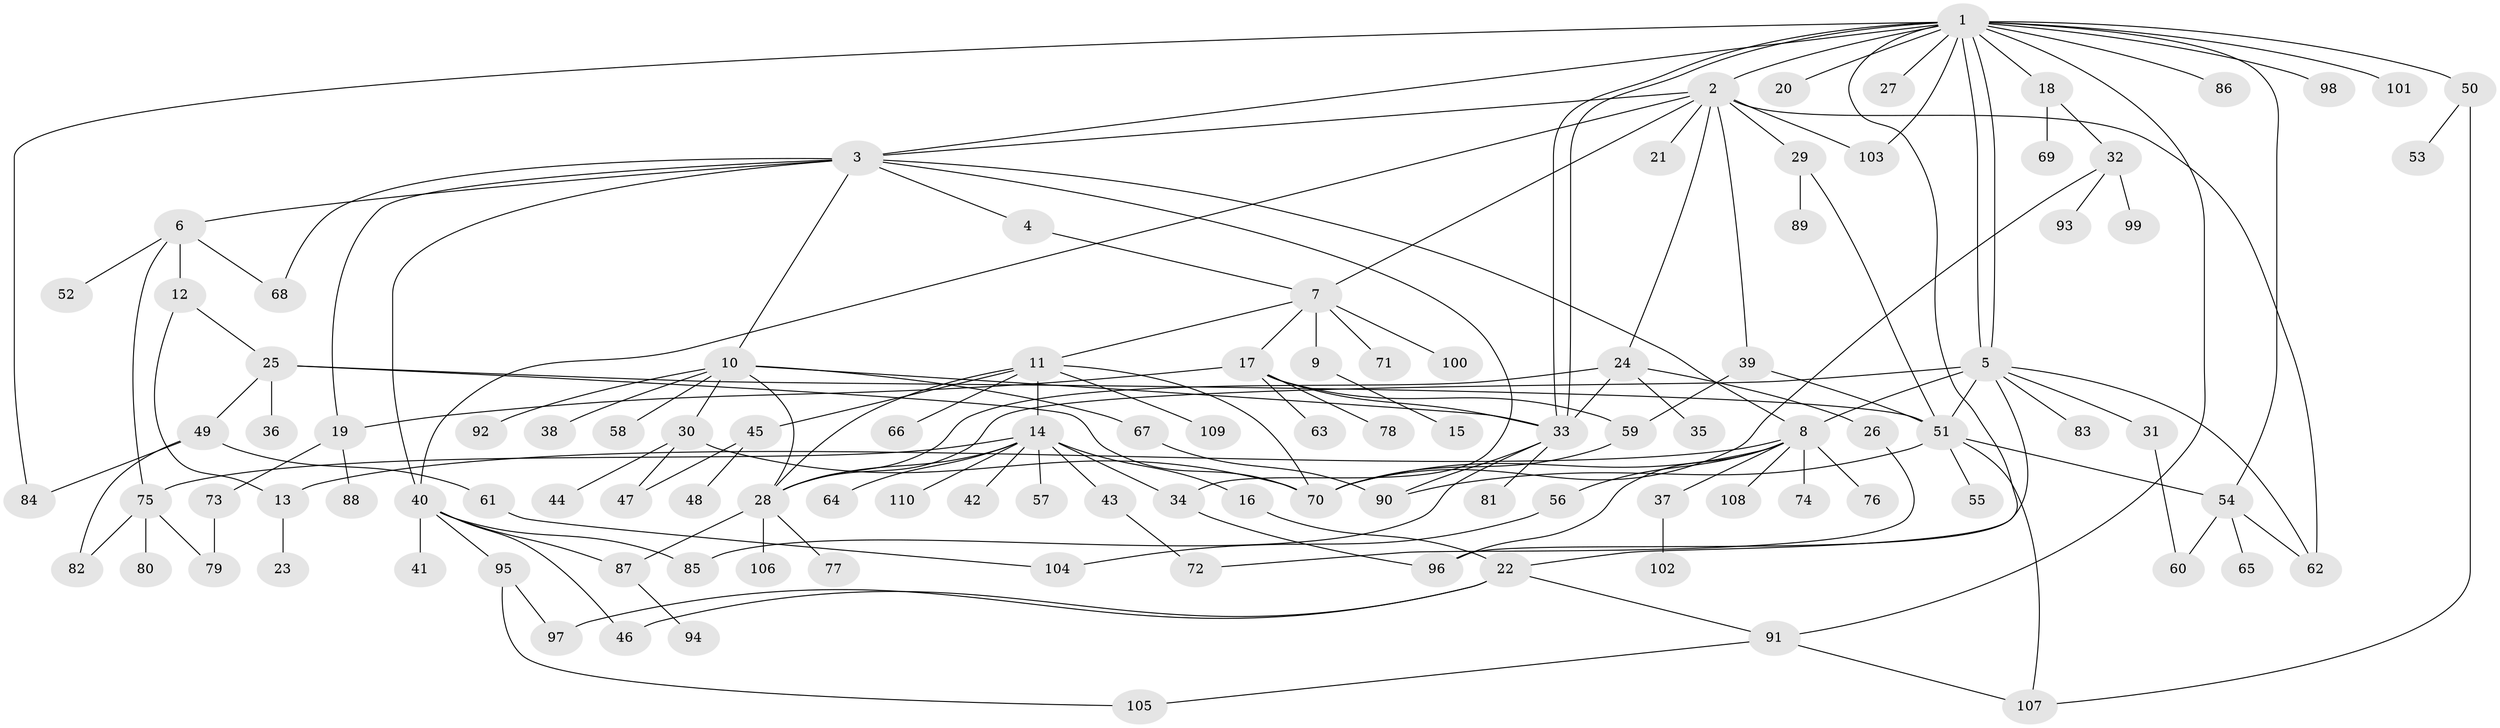 // coarse degree distribution, {15: 0.014705882352941176, 8: 0.029411764705882353, 9: 0.04411764705882353, 2: 0.17647058823529413, 7: 0.04411764705882353, 3: 0.1323529411764706, 6: 0.058823529411764705, 1: 0.3382352941176471, 5: 0.04411764705882353, 4: 0.11764705882352941}
// Generated by graph-tools (version 1.1) at 2025/50/03/04/25 22:50:16]
// undirected, 110 vertices, 160 edges
graph export_dot {
  node [color=gray90,style=filled];
  1;
  2;
  3;
  4;
  5;
  6;
  7;
  8;
  9;
  10;
  11;
  12;
  13;
  14;
  15;
  16;
  17;
  18;
  19;
  20;
  21;
  22;
  23;
  24;
  25;
  26;
  27;
  28;
  29;
  30;
  31;
  32;
  33;
  34;
  35;
  36;
  37;
  38;
  39;
  40;
  41;
  42;
  43;
  44;
  45;
  46;
  47;
  48;
  49;
  50;
  51;
  52;
  53;
  54;
  55;
  56;
  57;
  58;
  59;
  60;
  61;
  62;
  63;
  64;
  65;
  66;
  67;
  68;
  69;
  70;
  71;
  72;
  73;
  74;
  75;
  76;
  77;
  78;
  79;
  80;
  81;
  82;
  83;
  84;
  85;
  86;
  87;
  88;
  89;
  90;
  91;
  92;
  93;
  94;
  95;
  96;
  97;
  98;
  99;
  100;
  101;
  102;
  103;
  104;
  105;
  106;
  107;
  108;
  109;
  110;
  1 -- 2;
  1 -- 3;
  1 -- 5;
  1 -- 5;
  1 -- 18;
  1 -- 20;
  1 -- 22;
  1 -- 27;
  1 -- 33;
  1 -- 33;
  1 -- 50;
  1 -- 54;
  1 -- 84;
  1 -- 86;
  1 -- 91;
  1 -- 98;
  1 -- 101;
  1 -- 103;
  2 -- 3;
  2 -- 7;
  2 -- 21;
  2 -- 24;
  2 -- 29;
  2 -- 39;
  2 -- 40;
  2 -- 62;
  2 -- 103;
  3 -- 4;
  3 -- 6;
  3 -- 8;
  3 -- 10;
  3 -- 19;
  3 -- 34;
  3 -- 40;
  3 -- 68;
  4 -- 7;
  5 -- 8;
  5 -- 28;
  5 -- 31;
  5 -- 51;
  5 -- 62;
  5 -- 83;
  5 -- 96;
  6 -- 12;
  6 -- 52;
  6 -- 68;
  6 -- 75;
  7 -- 9;
  7 -- 11;
  7 -- 17;
  7 -- 71;
  7 -- 100;
  8 -- 13;
  8 -- 37;
  8 -- 56;
  8 -- 70;
  8 -- 74;
  8 -- 76;
  8 -- 96;
  8 -- 108;
  9 -- 15;
  10 -- 28;
  10 -- 30;
  10 -- 33;
  10 -- 38;
  10 -- 58;
  10 -- 67;
  10 -- 92;
  11 -- 14;
  11 -- 28;
  11 -- 45;
  11 -- 66;
  11 -- 70;
  11 -- 109;
  12 -- 13;
  12 -- 25;
  13 -- 23;
  14 -- 16;
  14 -- 28;
  14 -- 34;
  14 -- 42;
  14 -- 43;
  14 -- 57;
  14 -- 64;
  14 -- 75;
  14 -- 110;
  16 -- 22;
  17 -- 19;
  17 -- 33;
  17 -- 59;
  17 -- 63;
  17 -- 78;
  18 -- 32;
  18 -- 69;
  19 -- 73;
  19 -- 88;
  22 -- 46;
  22 -- 91;
  22 -- 97;
  24 -- 26;
  24 -- 28;
  24 -- 33;
  24 -- 35;
  25 -- 36;
  25 -- 49;
  25 -- 51;
  25 -- 70;
  26 -- 72;
  28 -- 77;
  28 -- 87;
  28 -- 106;
  29 -- 51;
  29 -- 89;
  30 -- 44;
  30 -- 47;
  30 -- 70;
  31 -- 60;
  32 -- 70;
  32 -- 93;
  32 -- 99;
  33 -- 81;
  33 -- 85;
  33 -- 90;
  34 -- 96;
  37 -- 102;
  39 -- 51;
  39 -- 59;
  40 -- 41;
  40 -- 46;
  40 -- 85;
  40 -- 87;
  40 -- 95;
  43 -- 72;
  45 -- 47;
  45 -- 48;
  49 -- 61;
  49 -- 82;
  49 -- 84;
  50 -- 53;
  50 -- 107;
  51 -- 54;
  51 -- 55;
  51 -- 90;
  51 -- 107;
  54 -- 60;
  54 -- 62;
  54 -- 65;
  56 -- 104;
  59 -- 70;
  61 -- 104;
  67 -- 90;
  73 -- 79;
  75 -- 79;
  75 -- 80;
  75 -- 82;
  87 -- 94;
  91 -- 105;
  91 -- 107;
  95 -- 97;
  95 -- 105;
}
